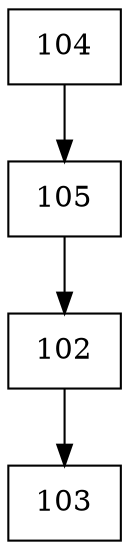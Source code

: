 digraph G {
  node [shape=record];
  node0 [label="{104}"];
  node0 -> node1;
  node1 [label="{105}"];
  node1 -> node2;
  node2 [label="{102}"];
  node2 -> node3;
  node3 [label="{103}"];
}
